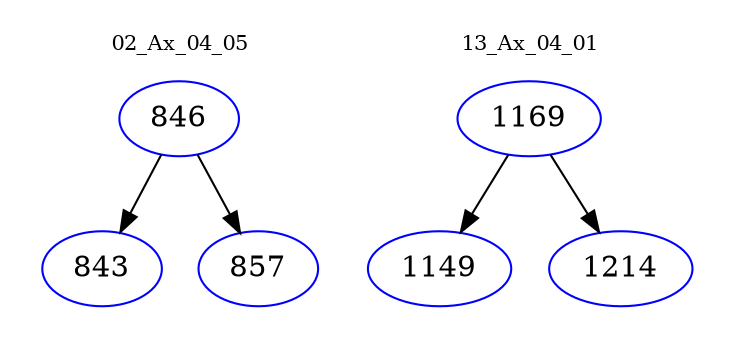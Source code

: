digraph{
subgraph cluster_0 {
color = white
label = "02_Ax_04_05";
fontsize=10;
T0_846 [label="846", color="blue"]
T0_846 -> T0_843 [color="black"]
T0_843 [label="843", color="blue"]
T0_846 -> T0_857 [color="black"]
T0_857 [label="857", color="blue"]
}
subgraph cluster_1 {
color = white
label = "13_Ax_04_01";
fontsize=10;
T1_1169 [label="1169", color="blue"]
T1_1169 -> T1_1149 [color="black"]
T1_1149 [label="1149", color="blue"]
T1_1169 -> T1_1214 [color="black"]
T1_1214 [label="1214", color="blue"]
}
}
